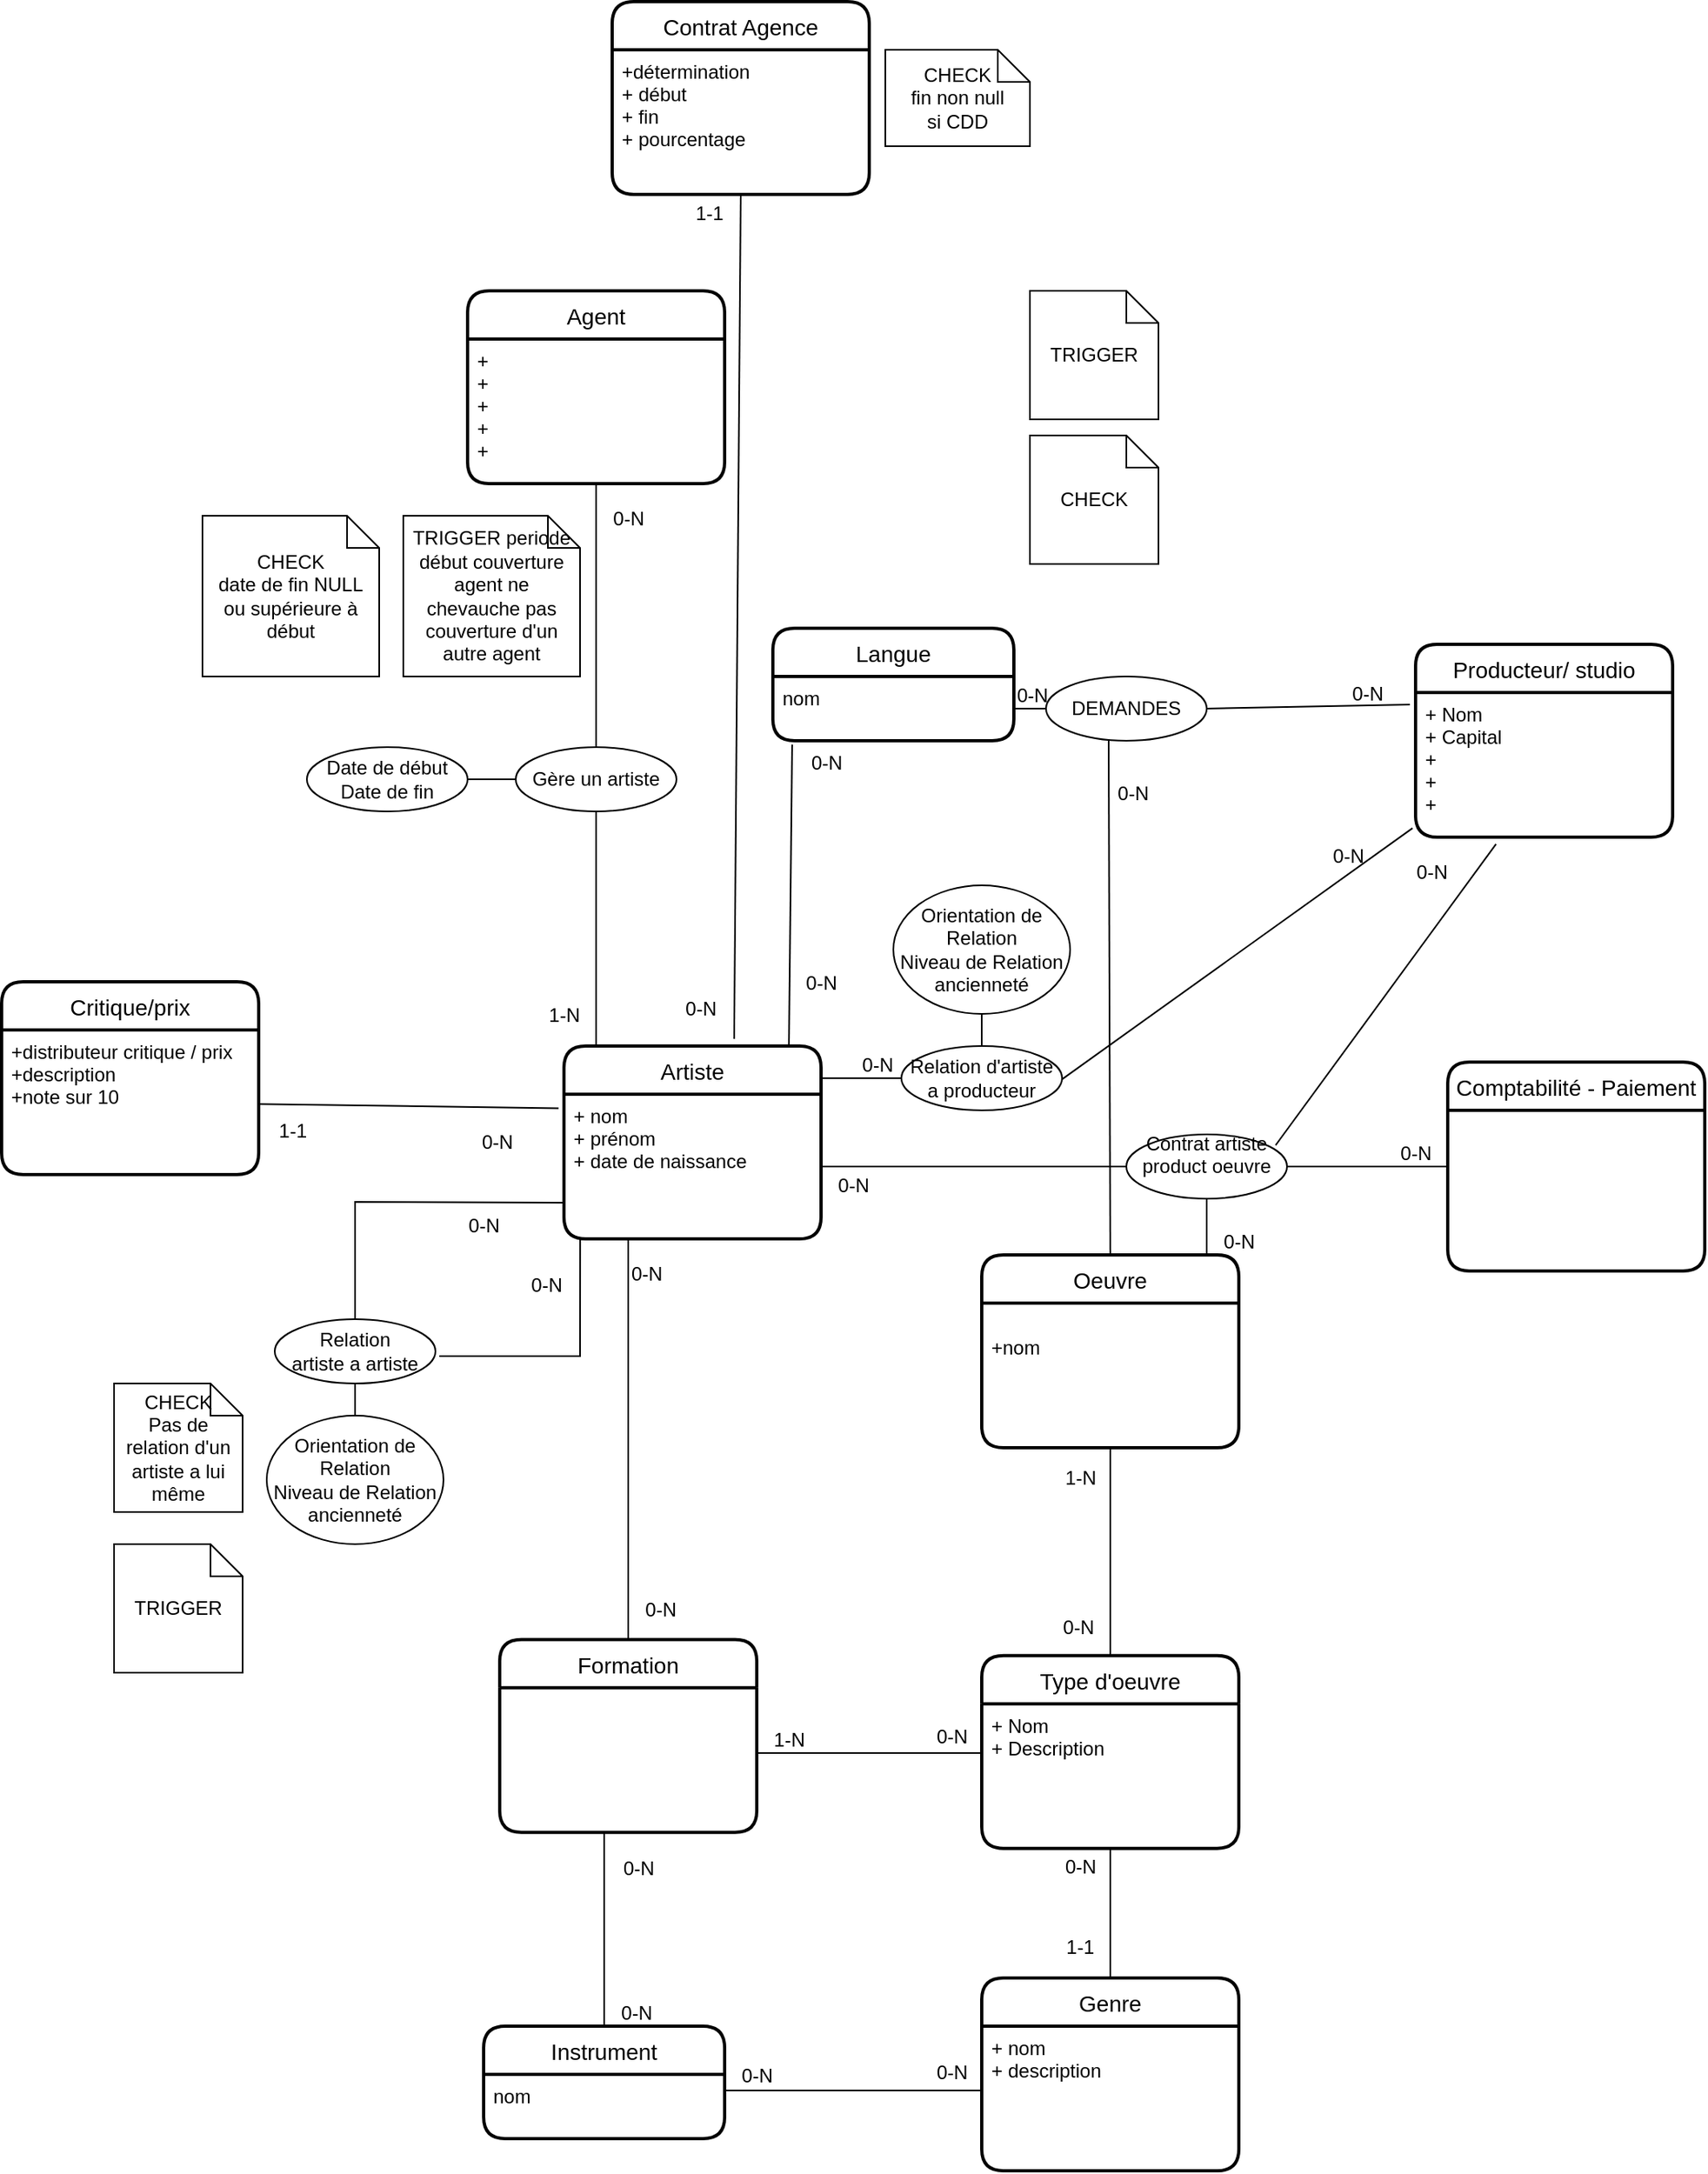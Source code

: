 <mxfile version="17.2.1" type="device"><diagram id="XHHhUWJSlPkEIkgQzajF" name="Page-1"><mxGraphModel dx="2359" dy="1788" grid="1" gridSize="10" guides="1" tooltips="1" connect="1" arrows="1" fold="1" page="1" pageScale="1" pageWidth="850" pageHeight="1100" math="0" shadow="0"><root><mxCell id="0"/><mxCell id="1" parent="0"/><mxCell id="ZziM1hOrtNP8pDu1oS6a-1" value="Type d'oeuvre" style="swimlane;childLayout=stackLayout;horizontal=1;startSize=30;horizontalStack=0;rounded=1;fontSize=14;fontStyle=0;strokeWidth=2;resizeParent=0;resizeLast=1;shadow=0;dashed=0;align=center;" parent="1" vertex="1"><mxGeometry x="320" y="639.33" width="160" height="120" as="geometry"/></mxCell><mxCell id="ZziM1hOrtNP8pDu1oS6a-2" value="+ Nom&#xA;+ Description&#xA;" style="align=left;strokeColor=none;fillColor=none;spacingLeft=4;fontSize=12;verticalAlign=top;resizable=0;rotatable=0;part=1;" parent="ZziM1hOrtNP8pDu1oS6a-1" vertex="1"><mxGeometry y="30" width="160" height="90" as="geometry"/></mxCell><mxCell id="ZziM1hOrtNP8pDu1oS6a-3" value="Oeuvre" style="swimlane;childLayout=stackLayout;horizontal=1;startSize=30;horizontalStack=0;rounded=1;fontSize=14;fontStyle=0;strokeWidth=2;resizeParent=0;resizeLast=1;shadow=0;dashed=0;align=center;" parent="1" vertex="1"><mxGeometry x="320" y="390" width="160" height="120" as="geometry"/></mxCell><mxCell id="ZziM1hOrtNP8pDu1oS6a-4" value="&#xA;+nom&#xA;" style="align=left;strokeColor=none;fillColor=none;spacingLeft=4;fontSize=12;verticalAlign=top;resizable=0;rotatable=0;part=1;" parent="ZziM1hOrtNP8pDu1oS6a-3" vertex="1"><mxGeometry y="30" width="160" height="90" as="geometry"/></mxCell><mxCell id="ZziM1hOrtNP8pDu1oS6a-5" value="Formation" style="swimlane;childLayout=stackLayout;horizontal=1;startSize=30;horizontalStack=0;rounded=1;fontSize=14;fontStyle=0;strokeWidth=2;resizeParent=0;resizeLast=1;shadow=0;dashed=0;align=center;" parent="1" vertex="1"><mxGeometry x="20" y="629.33" width="160" height="120" as="geometry"/></mxCell><mxCell id="ZziM1hOrtNP8pDu1oS6a-6" value="Genre" style="swimlane;childLayout=stackLayout;horizontal=1;startSize=30;horizontalStack=0;rounded=1;fontSize=14;fontStyle=0;strokeWidth=2;resizeParent=0;resizeLast=1;shadow=0;dashed=0;align=center;" parent="1" vertex="1"><mxGeometry x="320" y="840" width="160" height="120" as="geometry"/></mxCell><mxCell id="ZziM1hOrtNP8pDu1oS6a-7" value="+ nom&#xA;+ description&#xA;" style="align=left;strokeColor=none;fillColor=none;spacingLeft=4;fontSize=12;verticalAlign=top;resizable=0;rotatable=0;part=1;" parent="ZziM1hOrtNP8pDu1oS6a-6" vertex="1"><mxGeometry y="30" width="160" height="90" as="geometry"/></mxCell><mxCell id="ZziM1hOrtNP8pDu1oS6a-8" value="Artiste" style="swimlane;childLayout=stackLayout;horizontal=1;startSize=30;horizontalStack=0;rounded=1;fontSize=14;fontStyle=0;strokeWidth=2;resizeParent=0;resizeLast=1;shadow=0;dashed=0;align=center;" parent="1" vertex="1"><mxGeometry x="60" y="260" width="160" height="120" as="geometry"/></mxCell><mxCell id="ZziM1hOrtNP8pDu1oS6a-9" value="+ nom&#xA;+ prénom&#xA;+ date de naissance&#xA;" style="align=left;strokeColor=none;fillColor=none;spacingLeft=4;fontSize=12;verticalAlign=top;resizable=0;rotatable=0;part=1;" parent="ZziM1hOrtNP8pDu1oS6a-8" vertex="1"><mxGeometry y="30" width="160" height="90" as="geometry"/></mxCell><mxCell id="ZziM1hOrtNP8pDu1oS6a-10" value="" style="endArrow=none;html=1;rounded=0;exitX=0.5;exitY=1;exitDx=0;exitDy=0;entryX=0.5;entryY=0;entryDx=0;entryDy=0;" parent="1" source="ZziM1hOrtNP8pDu1oS6a-1" target="ZziM1hOrtNP8pDu1oS6a-6" edge="1"><mxGeometry relative="1" as="geometry"><mxPoint x="360" y="549.33" as="sourcePoint"/><mxPoint x="520" y="549.33" as="targetPoint"/></mxGeometry></mxCell><mxCell id="ZziM1hOrtNP8pDu1oS6a-11" value="0-N" style="resizable=0;html=1;align=left;verticalAlign=bottom;" parent="ZziM1hOrtNP8pDu1oS6a-10" connectable="0" vertex="1"><mxGeometry x="-1" relative="1" as="geometry"><mxPoint x="-30" y="20" as="offset"/></mxGeometry></mxCell><mxCell id="ZziM1hOrtNP8pDu1oS6a-12" value="1-1" style="resizable=0;html=1;align=right;verticalAlign=bottom;" parent="ZziM1hOrtNP8pDu1oS6a-10" connectable="0" vertex="1"><mxGeometry x="1" relative="1" as="geometry"><mxPoint x="-10" y="-10" as="offset"/></mxGeometry></mxCell><mxCell id="ZziM1hOrtNP8pDu1oS6a-13" value="" style="endArrow=none;html=1;rounded=0;exitX=0;exitY=0.341;exitDx=0;exitDy=0;exitPerimeter=0;" parent="1" source="ZziM1hOrtNP8pDu1oS6a-2" edge="1"><mxGeometry relative="1" as="geometry"><mxPoint x="100" y="459.33" as="sourcePoint"/><mxPoint x="180" y="700" as="targetPoint"/></mxGeometry></mxCell><mxCell id="ZziM1hOrtNP8pDu1oS6a-14" value="0-N" style="resizable=0;html=1;align=left;verticalAlign=bottom;" parent="ZziM1hOrtNP8pDu1oS6a-13" connectable="0" vertex="1"><mxGeometry x="-1" relative="1" as="geometry"><mxPoint x="-30" y="-2" as="offset"/></mxGeometry></mxCell><mxCell id="ZziM1hOrtNP8pDu1oS6a-15" value="1-N" style="resizable=0;html=1;align=right;verticalAlign=bottom;" parent="ZziM1hOrtNP8pDu1oS6a-13" connectable="0" vertex="1"><mxGeometry x="1" relative="1" as="geometry"><mxPoint x="30" as="offset"/></mxGeometry></mxCell><mxCell id="ZziM1hOrtNP8pDu1oS6a-16" value="" style="endArrow=none;html=1;rounded=0;exitX=0.25;exitY=1;exitDx=0;exitDy=0;entryX=0.5;entryY=0;entryDx=0;entryDy=0;" parent="1" source="ZziM1hOrtNP8pDu1oS6a-8" target="ZziM1hOrtNP8pDu1oS6a-5" edge="1"><mxGeometry relative="1" as="geometry"><mxPoint x="190" y="390" as="sourcePoint"/><mxPoint x="60" y="517.5" as="targetPoint"/></mxGeometry></mxCell><mxCell id="ZziM1hOrtNP8pDu1oS6a-17" value="0-N" style="resizable=0;html=1;align=left;verticalAlign=bottom;" parent="ZziM1hOrtNP8pDu1oS6a-16" connectable="0" vertex="1"><mxGeometry x="-1" relative="1" as="geometry"><mxPoint y="30" as="offset"/></mxGeometry></mxCell><mxCell id="ZziM1hOrtNP8pDu1oS6a-18" value="0-N" style="resizable=0;html=1;align=right;verticalAlign=bottom;" parent="ZziM1hOrtNP8pDu1oS6a-16" connectable="0" vertex="1"><mxGeometry x="1" relative="1" as="geometry"><mxPoint x="30" y="-10" as="offset"/></mxGeometry></mxCell><mxCell id="ZziM1hOrtNP8pDu1oS6a-19" value="Langue" style="swimlane;childLayout=stackLayout;horizontal=1;startSize=30;horizontalStack=0;rounded=1;fontSize=14;fontStyle=0;strokeWidth=2;resizeParent=0;resizeLast=1;shadow=0;dashed=0;align=center;" parent="1" vertex="1"><mxGeometry x="190" width="150" height="70" as="geometry"/></mxCell><mxCell id="ZziM1hOrtNP8pDu1oS6a-20" value="nom" style="align=left;strokeColor=none;fillColor=none;spacingLeft=4;fontSize=12;verticalAlign=top;resizable=0;rotatable=0;part=1;" parent="ZziM1hOrtNP8pDu1oS6a-19" vertex="1"><mxGeometry y="30" width="150" height="40" as="geometry"/></mxCell><mxCell id="ZziM1hOrtNP8pDu1oS6a-29" value="" style="endArrow=none;html=1;rounded=0;exitX=0.5;exitY=1;exitDx=0;exitDy=0;entryX=0.5;entryY=0;entryDx=0;entryDy=0;" parent="1" source="ZziM1hOrtNP8pDu1oS6a-3" target="ZziM1hOrtNP8pDu1oS6a-1" edge="1"><mxGeometry relative="1" as="geometry"><mxPoint x="630" y="560" as="sourcePoint"/><mxPoint x="580" y="729.83" as="targetPoint"/></mxGeometry></mxCell><mxCell id="ZziM1hOrtNP8pDu1oS6a-30" value="1-N" style="resizable=0;html=1;align=left;verticalAlign=bottom;" parent="ZziM1hOrtNP8pDu1oS6a-29" connectable="0" vertex="1"><mxGeometry x="-1" relative="1" as="geometry"><mxPoint x="-30" y="27" as="offset"/></mxGeometry></mxCell><mxCell id="ZziM1hOrtNP8pDu1oS6a-31" value="0-N" style="resizable=0;html=1;align=right;verticalAlign=bottom;" parent="ZziM1hOrtNP8pDu1oS6a-29" connectable="0" vertex="1"><mxGeometry x="1" relative="1" as="geometry"><mxPoint x="-10" y="-9" as="offset"/></mxGeometry></mxCell><mxCell id="ZziM1hOrtNP8pDu1oS6a-35" value="" style="endArrow=none;html=1;rounded=0;entryX=1;entryY=0.5;entryDx=0;entryDy=0;exitX=0;exitY=0.5;exitDx=0;exitDy=0;" parent="1" source="ETPoDlw6J9982CScl24X-1" target="ZziM1hOrtNP8pDu1oS6a-9" edge="1"><mxGeometry relative="1" as="geometry"><mxPoint x="310" y="300" as="sourcePoint"/><mxPoint x="320" y="320" as="targetPoint"/></mxGeometry></mxCell><mxCell id="ZziM1hOrtNP8pDu1oS6a-36" value="0-N" style="resizable=0;html=1;align=right;verticalAlign=bottom;" parent="ZziM1hOrtNP8pDu1oS6a-35" connectable="0" vertex="1"><mxGeometry x="1" relative="1" as="geometry"><mxPoint x="30" y="20" as="offset"/></mxGeometry></mxCell><mxCell id="ZziM1hOrtNP8pDu1oS6a-40" value="Critique/prix" style="swimlane;childLayout=stackLayout;horizontal=1;startSize=30;horizontalStack=0;rounded=1;fontSize=14;fontStyle=0;strokeWidth=2;resizeParent=0;resizeLast=1;shadow=0;dashed=0;align=center;" parent="1" vertex="1"><mxGeometry x="-290" y="220" width="160" height="120" as="geometry"/></mxCell><mxCell id="ETPoDlw6J9982CScl24X-7" value="+distributeur critique / prix&#xA;+description  &#xA;+note sur 10" style="align=left;strokeColor=none;fillColor=none;spacingLeft=4;fontSize=12;verticalAlign=top;resizable=0;rotatable=0;part=1;" parent="ZziM1hOrtNP8pDu1oS6a-40" vertex="1"><mxGeometry y="30" width="160" height="90" as="geometry"/></mxCell><mxCell id="ZziM1hOrtNP8pDu1oS6a-49" value="Agent" style="swimlane;childLayout=stackLayout;horizontal=1;startSize=30;horizontalStack=0;rounded=1;fontSize=14;fontStyle=0;strokeWidth=2;resizeParent=0;resizeLast=1;shadow=0;dashed=0;align=center;" parent="1" vertex="1"><mxGeometry y="-210" width="160" height="120" as="geometry"/></mxCell><mxCell id="ZziM1hOrtNP8pDu1oS6a-50" value="+&#xA;+&#xA;+&#xA;+&#xA;+" style="align=left;strokeColor=none;fillColor=none;spacingLeft=4;fontSize=12;verticalAlign=top;resizable=0;rotatable=0;part=1;" parent="ZziM1hOrtNP8pDu1oS6a-49" vertex="1"><mxGeometry y="30" width="160" height="90" as="geometry"/></mxCell><mxCell id="ZziM1hOrtNP8pDu1oS6a-51" value="Gère un artiste" style="ellipse;whiteSpace=wrap;html=1;align=center;" parent="1" vertex="1"><mxGeometry x="30" y="74" width="100" height="40" as="geometry"/></mxCell><mxCell id="ZziM1hOrtNP8pDu1oS6a-52" value="" style="endArrow=none;html=1;rounded=0;exitX=0.5;exitY=1;exitDx=0;exitDy=0;entryX=0.125;entryY=0;entryDx=0;entryDy=0;entryPerimeter=0;" parent="1" source="ZziM1hOrtNP8pDu1oS6a-51" target="ZziM1hOrtNP8pDu1oS6a-8" edge="1"><mxGeometry relative="1" as="geometry"><mxPoint x="550" y="-10" as="sourcePoint"/><mxPoint x="640" y="-10" as="targetPoint"/></mxGeometry></mxCell><mxCell id="ZziM1hOrtNP8pDu1oS6a-53" value="1-N" style="resizable=0;html=1;align=right;verticalAlign=bottom;" parent="ZziM1hOrtNP8pDu1oS6a-52" connectable="0" vertex="1"><mxGeometry x="1" relative="1" as="geometry"><mxPoint x="-10" y="-11" as="offset"/></mxGeometry></mxCell><mxCell id="ZziM1hOrtNP8pDu1oS6a-54" value="" style="endArrow=none;html=1;rounded=0;exitX=0.5;exitY=0;exitDx=0;exitDy=0;entryX=0.5;entryY=1;entryDx=0;entryDy=0;" parent="1" source="ZziM1hOrtNP8pDu1oS6a-51" target="ZziM1hOrtNP8pDu1oS6a-50" edge="1"><mxGeometry relative="1" as="geometry"><mxPoint x="340" y="-90" as="sourcePoint"/><mxPoint x="360" y="-160" as="targetPoint"/></mxGeometry></mxCell><mxCell id="ZziM1hOrtNP8pDu1oS6a-55" value="0-N" style="resizable=0;html=1;align=right;verticalAlign=bottom;" parent="ZziM1hOrtNP8pDu1oS6a-54" connectable="0" vertex="1"><mxGeometry x="1" relative="1" as="geometry"><mxPoint x="30" y="30" as="offset"/></mxGeometry></mxCell><mxCell id="ZziM1hOrtNP8pDu1oS6a-56" value="TRIGGER periode début couverture agent ne chevauche pas couverture d'un autre agent" style="shape=note;size=20;whiteSpace=wrap;html=1;" parent="1" vertex="1"><mxGeometry x="-40" y="-70" width="110" height="100" as="geometry"/></mxCell><mxCell id="ZziM1hOrtNP8pDu1oS6a-60" value="Producteur/ studio" style="swimlane;childLayout=stackLayout;horizontal=1;startSize=30;horizontalStack=0;rounded=1;fontSize=14;fontStyle=0;strokeWidth=2;resizeParent=0;resizeLast=1;shadow=0;dashed=0;align=center;" parent="1" vertex="1"><mxGeometry x="590" y="10" width="160" height="120" as="geometry"/></mxCell><mxCell id="ZziM1hOrtNP8pDu1oS6a-61" value="+ Nom&#xA;+ Capital&#xA;+&#xA;+&#xA;+" style="align=left;strokeColor=none;fillColor=none;spacingLeft=4;fontSize=12;verticalAlign=top;resizable=0;rotatable=0;part=1;" parent="ZziM1hOrtNP8pDu1oS6a-60" vertex="1"><mxGeometry y="30" width="160" height="90" as="geometry"/></mxCell><mxCell id="ZziM1hOrtNP8pDu1oS6a-64" value="Instrument" style="swimlane;childLayout=stackLayout;horizontal=1;startSize=30;horizontalStack=0;rounded=1;fontSize=14;fontStyle=0;strokeWidth=2;resizeParent=0;resizeLast=1;shadow=0;dashed=0;align=center;" parent="1" vertex="1"><mxGeometry x="10" y="870" width="150" height="70" as="geometry"/></mxCell><mxCell id="ZziM1hOrtNP8pDu1oS6a-65" value="nom" style="align=left;strokeColor=none;fillColor=none;spacingLeft=4;fontSize=12;verticalAlign=top;resizable=0;rotatable=0;part=1;" parent="ZziM1hOrtNP8pDu1oS6a-64" vertex="1"><mxGeometry y="30" width="150" height="40" as="geometry"/></mxCell><mxCell id="ZziM1hOrtNP8pDu1oS6a-75" value="" style="endArrow=none;html=1;rounded=0;entryX=1;entryY=0.167;entryDx=0;entryDy=0;exitX=0;exitY=0.5;exitDx=0;exitDy=0;entryPerimeter=0;" parent="1" source="ZziM1hOrtNP8pDu1oS6a-79" target="ZziM1hOrtNP8pDu1oS6a-8" edge="1"><mxGeometry relative="1" as="geometry"><mxPoint x="360" y="120" as="sourcePoint"/><mxPoint x="210" y="250" as="targetPoint"/></mxGeometry></mxCell><mxCell id="ZziM1hOrtNP8pDu1oS6a-76" value="0-N" style="resizable=0;html=1;align=right;verticalAlign=bottom;" parent="ZziM1hOrtNP8pDu1oS6a-75" connectable="0" vertex="1"><mxGeometry x="1" relative="1" as="geometry"><mxPoint x="45" as="offset"/></mxGeometry></mxCell><mxCell id="ZziM1hOrtNP8pDu1oS6a-79" value="Relation d'artiste a producteur" style="ellipse;whiteSpace=wrap;html=1;align=center;" parent="1" vertex="1"><mxGeometry x="270" y="260" width="100" height="40" as="geometry"/></mxCell><mxCell id="ZziM1hOrtNP8pDu1oS6a-80" value="Comptabilité - Paiement" style="swimlane;childLayout=stackLayout;horizontal=1;startSize=30;horizontalStack=0;rounded=1;fontSize=14;fontStyle=0;strokeWidth=2;resizeParent=0;resizeLast=1;shadow=0;dashed=0;align=center;" parent="1" vertex="1"><mxGeometry x="610" y="270" width="160" height="130" as="geometry"/></mxCell><mxCell id="ZziM1hOrtNP8pDu1oS6a-81" value="Relation &lt;br&gt;artiste a artiste" style="ellipse;whiteSpace=wrap;html=1;align=center;" parent="1" vertex="1"><mxGeometry x="-120" y="430" width="100" height="40" as="geometry"/></mxCell><mxCell id="ZziM1hOrtNP8pDu1oS6a-82" value="" style="endArrow=none;html=1;rounded=0;entryX=0.063;entryY=1;entryDx=0;entryDy=0;exitX=1.024;exitY=0.575;exitDx=0;exitDy=0;entryPerimeter=0;exitPerimeter=0;" parent="1" source="ZziM1hOrtNP8pDu1oS6a-81" target="ZziM1hOrtNP8pDu1oS6a-9" edge="1"><mxGeometry relative="1" as="geometry"><mxPoint x="310" y="390" as="sourcePoint"/><mxPoint x="245" y="390" as="targetPoint"/><Array as="points"><mxPoint x="70" y="453"/></Array></mxGeometry></mxCell><mxCell id="ZziM1hOrtNP8pDu1oS6a-83" value="0-N" style="resizable=0;html=1;align=right;verticalAlign=bottom;" parent="ZziM1hOrtNP8pDu1oS6a-82" connectable="0" vertex="1"><mxGeometry x="1" relative="1" as="geometry"><mxPoint x="-50" as="offset"/></mxGeometry></mxCell><mxCell id="ZziM1hOrtNP8pDu1oS6a-84" value="" style="endArrow=none;html=1;rounded=0;exitX=0.5;exitY=0;exitDx=0;exitDy=0;entryX=0;entryY=0.75;entryDx=0;entryDy=0;" parent="1" source="ZziM1hOrtNP8pDu1oS6a-81" target="ZziM1hOrtNP8pDu1oS6a-9" edge="1"><mxGeometry relative="1" as="geometry"><mxPoint x="180" y="439.33" as="sourcePoint"/><mxPoint x="-110" y="350" as="targetPoint"/><Array as="points"><mxPoint x="-70" y="357"/></Array></mxGeometry></mxCell><mxCell id="ZziM1hOrtNP8pDu1oS6a-85" value="0-N" style="resizable=0;html=1;align=right;verticalAlign=bottom;" parent="ZziM1hOrtNP8pDu1oS6a-84" connectable="0" vertex="1"><mxGeometry x="1" relative="1" as="geometry"><mxPoint y="60" as="offset"/></mxGeometry></mxCell><mxCell id="kUOtKt3ptlNGUgyV5XT3-1" value="Contrat Agence" style="swimlane;childLayout=stackLayout;horizontal=1;startSize=30;horizontalStack=0;rounded=1;fontSize=14;fontStyle=0;strokeWidth=2;resizeParent=0;resizeLast=1;shadow=0;dashed=0;align=center;" parent="1" vertex="1"><mxGeometry x="90" y="-390" width="160" height="120" as="geometry"/></mxCell><mxCell id="kUOtKt3ptlNGUgyV5XT3-2" value="+détermination&#xA;+ début&#xA;+ fin&#xA;+ pourcentage&#xA;" style="align=left;strokeColor=none;fillColor=none;spacingLeft=4;fontSize=12;verticalAlign=top;resizable=0;rotatable=0;part=1;" parent="kUOtKt3ptlNGUgyV5XT3-1" vertex="1"><mxGeometry y="30" width="160" height="90" as="geometry"/></mxCell><mxCell id="kUOtKt3ptlNGUgyV5XT3-3" value="" style="endArrow=none;html=1;rounded=0;entryX=0.662;entryY=-0.037;entryDx=0;entryDy=0;exitX=0.5;exitY=1;exitDx=0;exitDy=0;entryPerimeter=0;" parent="1" source="kUOtKt3ptlNGUgyV5XT3-2" target="ZziM1hOrtNP8pDu1oS6a-8" edge="1"><mxGeometry relative="1" as="geometry"><mxPoint x="380" y="-170" as="sourcePoint"/><mxPoint x="270" y="-58.75" as="targetPoint"/></mxGeometry></mxCell><mxCell id="kUOtKt3ptlNGUgyV5XT3-4" value="1-1" style="resizable=0;html=1;align=left;verticalAlign=bottom;" parent="kUOtKt3ptlNGUgyV5XT3-3" connectable="0" vertex="1"><mxGeometry x="-1" relative="1" as="geometry"><mxPoint x="-30" y="20" as="offset"/></mxGeometry></mxCell><mxCell id="kUOtKt3ptlNGUgyV5XT3-5" value="0-N" style="resizable=0;html=1;align=right;verticalAlign=bottom;" parent="kUOtKt3ptlNGUgyV5XT3-3" connectable="0" vertex="1"><mxGeometry x="1" relative="1" as="geometry"><mxPoint x="-10" y="-10" as="offset"/></mxGeometry></mxCell><mxCell id="ETPoDlw6J9982CScl24X-1" value="&lt;div&gt;Contrat artiste product oeuvre&lt;/div&gt;&lt;div&gt;&lt;br&gt;&lt;/div&gt;" style="ellipse;whiteSpace=wrap;html=1;align=center;" parent="1" vertex="1"><mxGeometry x="410" y="315" width="100" height="40" as="geometry"/></mxCell><mxCell id="ETPoDlw6J9982CScl24X-2" value="" style="endArrow=none;html=1;rounded=0;exitX=0.5;exitY=1;exitDx=0;exitDy=0;entryX=0.875;entryY=0;entryDx=0;entryDy=0;entryPerimeter=0;" parent="1" source="ETPoDlw6J9982CScl24X-1" target="ZziM1hOrtNP8pDu1oS6a-3" edge="1"><mxGeometry relative="1" as="geometry"><mxPoint x="514.12" y="340" as="sourcePoint"/><mxPoint x="470" y="380" as="targetPoint"/></mxGeometry></mxCell><mxCell id="ETPoDlw6J9982CScl24X-3" value="0-N" style="resizable=0;html=1;align=right;verticalAlign=bottom;" parent="ETPoDlw6J9982CScl24X-2" connectable="0" vertex="1"><mxGeometry x="1" relative="1" as="geometry"><mxPoint x="30" as="offset"/></mxGeometry></mxCell><mxCell id="ETPoDlw6J9982CScl24X-6" value="CHECK&lt;br&gt;fin non null&lt;br&gt;si CDD" style="shape=note;size=20;whiteSpace=wrap;html=1;" parent="1" vertex="1"><mxGeometry x="260" y="-360" width="90" height="60" as="geometry"/></mxCell><mxCell id="ETPoDlw6J9982CScl24X-9" value="" style="endArrow=none;html=1;rounded=0;entryX=0;entryY=0.5;entryDx=0;entryDy=0;exitX=1;exitY=0.5;exitDx=0;exitDy=0;" parent="1" source="ETPoDlw6J9982CScl24X-1" target="ZziM1hOrtNP8pDu1oS6a-80" edge="1"><mxGeometry relative="1" as="geometry"><mxPoint x="470" y="290" as="sourcePoint"/><mxPoint x="650" y="200" as="targetPoint"/></mxGeometry></mxCell><mxCell id="ETPoDlw6J9982CScl24X-10" value="0-N" style="resizable=0;html=1;align=right;verticalAlign=bottom;" parent="ETPoDlw6J9982CScl24X-9" connectable="0" vertex="1"><mxGeometry x="1" relative="1" as="geometry"><mxPoint x="-10" as="offset"/></mxGeometry></mxCell><mxCell id="ETPoDlw6J9982CScl24X-11" value="DEMANDES" style="ellipse;whiteSpace=wrap;html=1;align=center;" parent="1" vertex="1"><mxGeometry x="360" y="30" width="100" height="40" as="geometry"/></mxCell><mxCell id="ETPoDlw6J9982CScl24X-12" value="" style="endArrow=none;html=1;rounded=0;exitX=-0.022;exitY=0.084;exitDx=0;exitDy=0;entryX=1;entryY=0.5;entryDx=0;entryDy=0;exitPerimeter=0;" parent="1" source="ZziM1hOrtNP8pDu1oS6a-61" target="ETPoDlw6J9982CScl24X-11" edge="1"><mxGeometry relative="1" as="geometry"><mxPoint x="580.0" y="-50" as="sourcePoint"/><mxPoint x="480" y="-20" as="targetPoint"/></mxGeometry></mxCell><mxCell id="ETPoDlw6J9982CScl24X-13" value="0-N" style="resizable=0;html=1;align=right;verticalAlign=bottom;" parent="ETPoDlw6J9982CScl24X-12" connectable="0" vertex="1"><mxGeometry x="1" relative="1" as="geometry"><mxPoint x="110" as="offset"/></mxGeometry></mxCell><mxCell id="ETPoDlw6J9982CScl24X-14" value="" style="endArrow=none;html=1;rounded=0;exitX=0.5;exitY=0;exitDx=0;exitDy=0;entryX=0.39;entryY=0.98;entryDx=0;entryDy=0;entryPerimeter=0;" parent="1" source="ZziM1hOrtNP8pDu1oS6a-3" target="ETPoDlw6J9982CScl24X-11" edge="1"><mxGeometry relative="1" as="geometry"><mxPoint x="370.0" y="84" as="sourcePoint"/><mxPoint x="270" y="114" as="targetPoint"/></mxGeometry></mxCell><mxCell id="ETPoDlw6J9982CScl24X-15" value="0-N" style="resizable=0;html=1;align=right;verticalAlign=bottom;" parent="ETPoDlw6J9982CScl24X-14" connectable="0" vertex="1"><mxGeometry x="1" relative="1" as="geometry"><mxPoint x="26" y="42" as="offset"/></mxGeometry></mxCell><mxCell id="ETPoDlw6J9982CScl24X-16" value="" style="endArrow=none;html=1;rounded=0;entryX=1;entryY=0.5;entryDx=0;entryDy=0;exitX=0;exitY=0.5;exitDx=0;exitDy=0;" parent="1" source="ETPoDlw6J9982CScl24X-11" target="ZziM1hOrtNP8pDu1oS6a-20" edge="1"><mxGeometry relative="1" as="geometry"><mxPoint x="280" as="sourcePoint"/><mxPoint x="-225.0" y="225" as="targetPoint"/></mxGeometry></mxCell><mxCell id="ETPoDlw6J9982CScl24X-22" value="" style="endArrow=none;html=1;rounded=0;entryX=1;entryY=0.25;entryDx=0;entryDy=0;exitX=0;exitY=0.444;exitDx=0;exitDy=0;exitPerimeter=0;" parent="1" source="ZziM1hOrtNP8pDu1oS6a-7" target="ZziM1hOrtNP8pDu1oS6a-65" edge="1"><mxGeometry relative="1" as="geometry"><mxPoint x="300" y="910" as="sourcePoint"/><mxPoint x="110" y="913.75" as="targetPoint"/></mxGeometry></mxCell><mxCell id="ETPoDlw6J9982CScl24X-23" value="0-N" style="resizable=0;html=1;align=left;verticalAlign=bottom;" parent="ETPoDlw6J9982CScl24X-22" connectable="0" vertex="1"><mxGeometry x="-1" relative="1" as="geometry"><mxPoint x="-30" y="-2" as="offset"/></mxGeometry></mxCell><mxCell id="ETPoDlw6J9982CScl24X-24" value="0-N" style="resizable=0;html=1;align=right;verticalAlign=bottom;" parent="ETPoDlw6J9982CScl24X-22" connectable="0" vertex="1"><mxGeometry x="1" relative="1" as="geometry"><mxPoint x="30" as="offset"/></mxGeometry></mxCell><mxCell id="ETPoDlw6J9982CScl24X-25" value="" style="endArrow=none;html=1;rounded=0;" parent="1" target="ZziM1hOrtNP8pDu1oS6a-64" edge="1"><mxGeometry relative="1" as="geometry"><mxPoint x="85" y="750" as="sourcePoint"/><mxPoint x="-410" y="950" as="targetPoint"/></mxGeometry></mxCell><mxCell id="ETPoDlw6J9982CScl24X-26" value="0-N" style="resizable=0;html=1;align=left;verticalAlign=bottom;" parent="ETPoDlw6J9982CScl24X-25" connectable="0" vertex="1"><mxGeometry x="-1" relative="1" as="geometry"><mxPoint x="10" y="30" as="offset"/></mxGeometry></mxCell><mxCell id="ETPoDlw6J9982CScl24X-27" value="0-N" style="resizable=0;html=1;align=right;verticalAlign=bottom;" parent="ETPoDlw6J9982CScl24X-25" connectable="0" vertex="1"><mxGeometry x="1" relative="1" as="geometry"><mxPoint x="30" as="offset"/></mxGeometry></mxCell><mxCell id="Og-dDMz1VM2NlWIy-cAk-1" value="" style="endArrow=none;html=1;rounded=0;exitX=-0.021;exitY=0.097;exitDx=0;exitDy=0;exitPerimeter=0;" edge="1" parent="1" source="ZziM1hOrtNP8pDu1oS6a-9" target="ETPoDlw6J9982CScl24X-7"><mxGeometry relative="1" as="geometry"><mxPoint x="10" y="360" as="sourcePoint"/><mxPoint x="-330" y="350" as="targetPoint"/></mxGeometry></mxCell><mxCell id="Og-dDMz1VM2NlWIy-cAk-2" value="0-N" style="resizable=0;html=1;align=left;verticalAlign=bottom;" connectable="0" vertex="1" parent="Og-dDMz1VM2NlWIy-cAk-1"><mxGeometry x="-1" relative="1" as="geometry"><mxPoint x="-50" y="30" as="offset"/></mxGeometry></mxCell><mxCell id="Og-dDMz1VM2NlWIy-cAk-3" value="1-1" style="resizable=0;html=1;align=right;verticalAlign=bottom;" connectable="0" vertex="1" parent="Og-dDMz1VM2NlWIy-cAk-1"><mxGeometry x="1" relative="1" as="geometry"><mxPoint x="30" y="25" as="offset"/></mxGeometry></mxCell><mxCell id="Og-dDMz1VM2NlWIy-cAk-4" value="&lt;div&gt;Date de début&lt;/div&gt;&lt;div&gt;Date de fin&lt;br&gt;&lt;/div&gt;" style="ellipse;whiteSpace=wrap;html=1;align=center;" vertex="1" parent="1"><mxGeometry x="-100" y="74" width="100" height="40" as="geometry"/></mxCell><mxCell id="Og-dDMz1VM2NlWIy-cAk-6" value="" style="endArrow=none;html=1;rounded=0;exitX=0;exitY=0.5;exitDx=0;exitDy=0;entryX=1;entryY=0.5;entryDx=0;entryDy=0;" edge="1" parent="1" source="ZziM1hOrtNP8pDu1oS6a-51" target="Og-dDMz1VM2NlWIy-cAk-4"><mxGeometry relative="1" as="geometry"><mxPoint y="184" as="sourcePoint"/><mxPoint y="20" as="targetPoint"/></mxGeometry></mxCell><mxCell id="Og-dDMz1VM2NlWIy-cAk-10" value="" style="endArrow=none;html=1;rounded=0;entryX=0.875;entryY=0;entryDx=0;entryDy=0;entryPerimeter=0;exitX=0.08;exitY=1.058;exitDx=0;exitDy=0;exitPerimeter=0;" edge="1" parent="1" source="ZziM1hOrtNP8pDu1oS6a-20" target="ZziM1hOrtNP8pDu1oS6a-8"><mxGeometry relative="1" as="geometry"><mxPoint x="230" y="100" as="sourcePoint"/><mxPoint x="230.0" y="225.56" as="targetPoint"/></mxGeometry></mxCell><mxCell id="Og-dDMz1VM2NlWIy-cAk-11" value="0-N" style="resizable=0;html=1;align=left;verticalAlign=bottom;" connectable="0" vertex="1" parent="Og-dDMz1VM2NlWIy-cAk-10"><mxGeometry x="-1" relative="1" as="geometry"><mxPoint x="10" y="20" as="offset"/></mxGeometry></mxCell><mxCell id="Og-dDMz1VM2NlWIy-cAk-12" value="0-N" style="resizable=0;html=1;align=right;verticalAlign=bottom;" connectable="0" vertex="1" parent="Og-dDMz1VM2NlWIy-cAk-10"><mxGeometry x="1" relative="1" as="geometry"><mxPoint x="30" y="-30" as="offset"/></mxGeometry></mxCell><mxCell id="Og-dDMz1VM2NlWIy-cAk-13" value="" style="endArrow=none;html=1;rounded=0;entryX=0.313;entryY=1.048;entryDx=0;entryDy=0;exitX=0.929;exitY=0.169;exitDx=0;exitDy=0;entryPerimeter=0;exitPerimeter=0;" edge="1" parent="1" source="ETPoDlw6J9982CScl24X-1" target="ZziM1hOrtNP8pDu1oS6a-61"><mxGeometry relative="1" as="geometry"><mxPoint x="490" y="220" as="sourcePoint"/><mxPoint x="650" y="220" as="targetPoint"/></mxGeometry></mxCell><mxCell id="Og-dDMz1VM2NlWIy-cAk-14" value="0-N" style="resizable=0;html=1;align=right;verticalAlign=bottom;" connectable="0" vertex="1" parent="Og-dDMz1VM2NlWIy-cAk-13"><mxGeometry x="1" relative="1" as="geometry"><mxPoint x="-30" y="26" as="offset"/></mxGeometry></mxCell><mxCell id="Og-dDMz1VM2NlWIy-cAk-15" value="0-N" style="resizable=0;html=1;align=left;verticalAlign=bottom;direction=south;" connectable="0" vertex="1" parent="1"><mxGeometry x="340" y="50.0" as="geometry"/></mxCell><mxCell id="Og-dDMz1VM2NlWIy-cAk-16" value="" style="endArrow=none;html=1;rounded=0;entryX=-0.012;entryY=0.938;entryDx=0;entryDy=0;exitX=0.5;exitY=0;exitDx=0;exitDy=0;entryPerimeter=0;" edge="1" parent="1" target="ZziM1hOrtNP8pDu1oS6a-61"><mxGeometry relative="1" as="geometry"><mxPoint x="370" y="280.68" as="sourcePoint"/><mxPoint x="550.08" y="100.0" as="targetPoint"/></mxGeometry></mxCell><mxCell id="Og-dDMz1VM2NlWIy-cAk-17" value="0-N" style="resizable=0;html=1;align=right;verticalAlign=bottom;" connectable="0" vertex="1" parent="Og-dDMz1VM2NlWIy-cAk-16"><mxGeometry x="1" relative="1" as="geometry"><mxPoint x="-30" y="26" as="offset"/></mxGeometry></mxCell><mxCell id="Og-dDMz1VM2NlWIy-cAk-18" value="TRIGGER" style="shape=note;size=20;whiteSpace=wrap;html=1;" vertex="1" parent="1"><mxGeometry x="350" y="-210" width="80" height="80" as="geometry"/></mxCell><mxCell id="Og-dDMz1VM2NlWIy-cAk-19" value="CHECK" style="shape=note;size=20;whiteSpace=wrap;html=1;" vertex="1" parent="1"><mxGeometry x="350" y="-120" width="80" height="80" as="geometry"/></mxCell><mxCell id="Og-dDMz1VM2NlWIy-cAk-20" value="CHECK &lt;br&gt;&lt;div&gt;date de fin NULL&lt;/div&gt;&lt;div&gt;ou supérieure à début&lt;br&gt;&lt;/div&gt;" style="shape=note;size=20;whiteSpace=wrap;html=1;" vertex="1" parent="1"><mxGeometry x="-165" y="-70" width="110" height="100" as="geometry"/></mxCell><mxCell id="Og-dDMz1VM2NlWIy-cAk-21" value="TRIGGER" style="shape=note;size=20;whiteSpace=wrap;html=1;" vertex="1" parent="1"><mxGeometry x="-220" y="570" width="80" height="80" as="geometry"/></mxCell><mxCell id="Og-dDMz1VM2NlWIy-cAk-22" value="&lt;div&gt;CHECK&lt;/div&gt;Pas de relation d'un artiste a lui même" style="shape=note;size=20;whiteSpace=wrap;html=1;" vertex="1" parent="1"><mxGeometry x="-220" y="470" width="80" height="80" as="geometry"/></mxCell><mxCell id="Og-dDMz1VM2NlWIy-cAk-23" value="" style="endArrow=none;html=1;rounded=0;exitX=0.5;exitY=1;exitDx=0;exitDy=0;entryX=0.5;entryY=0;entryDx=0;entryDy=0;" edge="1" parent="1" source="ZziM1hOrtNP8pDu1oS6a-81" target="Og-dDMz1VM2NlWIy-cAk-25"><mxGeometry relative="1" as="geometry"><mxPoint x="-90.0" y="530" as="sourcePoint"/><mxPoint x="-70" y="520" as="targetPoint"/></mxGeometry></mxCell><mxCell id="Og-dDMz1VM2NlWIy-cAk-25" value="&lt;div&gt;Orientation de Relation&lt;br&gt;&lt;/div&gt;&lt;div&gt;Niveau de Relation&lt;/div&gt;&lt;div&gt;ancienneté&lt;br&gt;&lt;/div&gt;" style="ellipse;whiteSpace=wrap;html=1;align=center;" vertex="1" parent="1"><mxGeometry x="-125" y="490" width="110" height="80" as="geometry"/></mxCell><mxCell id="Og-dDMz1VM2NlWIy-cAk-28" value="&lt;div&gt;Orientation de Relation&lt;br&gt;&lt;/div&gt;&lt;div&gt;Niveau de Relation&lt;/div&gt;&lt;div&gt;ancienneté&lt;br&gt;&lt;/div&gt;" style="ellipse;whiteSpace=wrap;html=1;align=center;" vertex="1" parent="1"><mxGeometry x="265" y="160" width="110" height="80" as="geometry"/></mxCell><mxCell id="Og-dDMz1VM2NlWIy-cAk-29" value="" style="endArrow=none;html=1;rounded=0;entryX=0.5;entryY=1;entryDx=0;entryDy=0;exitX=0.5;exitY=0;exitDx=0;exitDy=0;" edge="1" parent="1" source="ZziM1hOrtNP8pDu1oS6a-79" target="Og-dDMz1VM2NlWIy-cAk-28"><mxGeometry relative="1" as="geometry"><mxPoint x="320" y="250" as="sourcePoint"/><mxPoint x="320" y="200" as="targetPoint"/></mxGeometry></mxCell></root></mxGraphModel></diagram></mxfile>